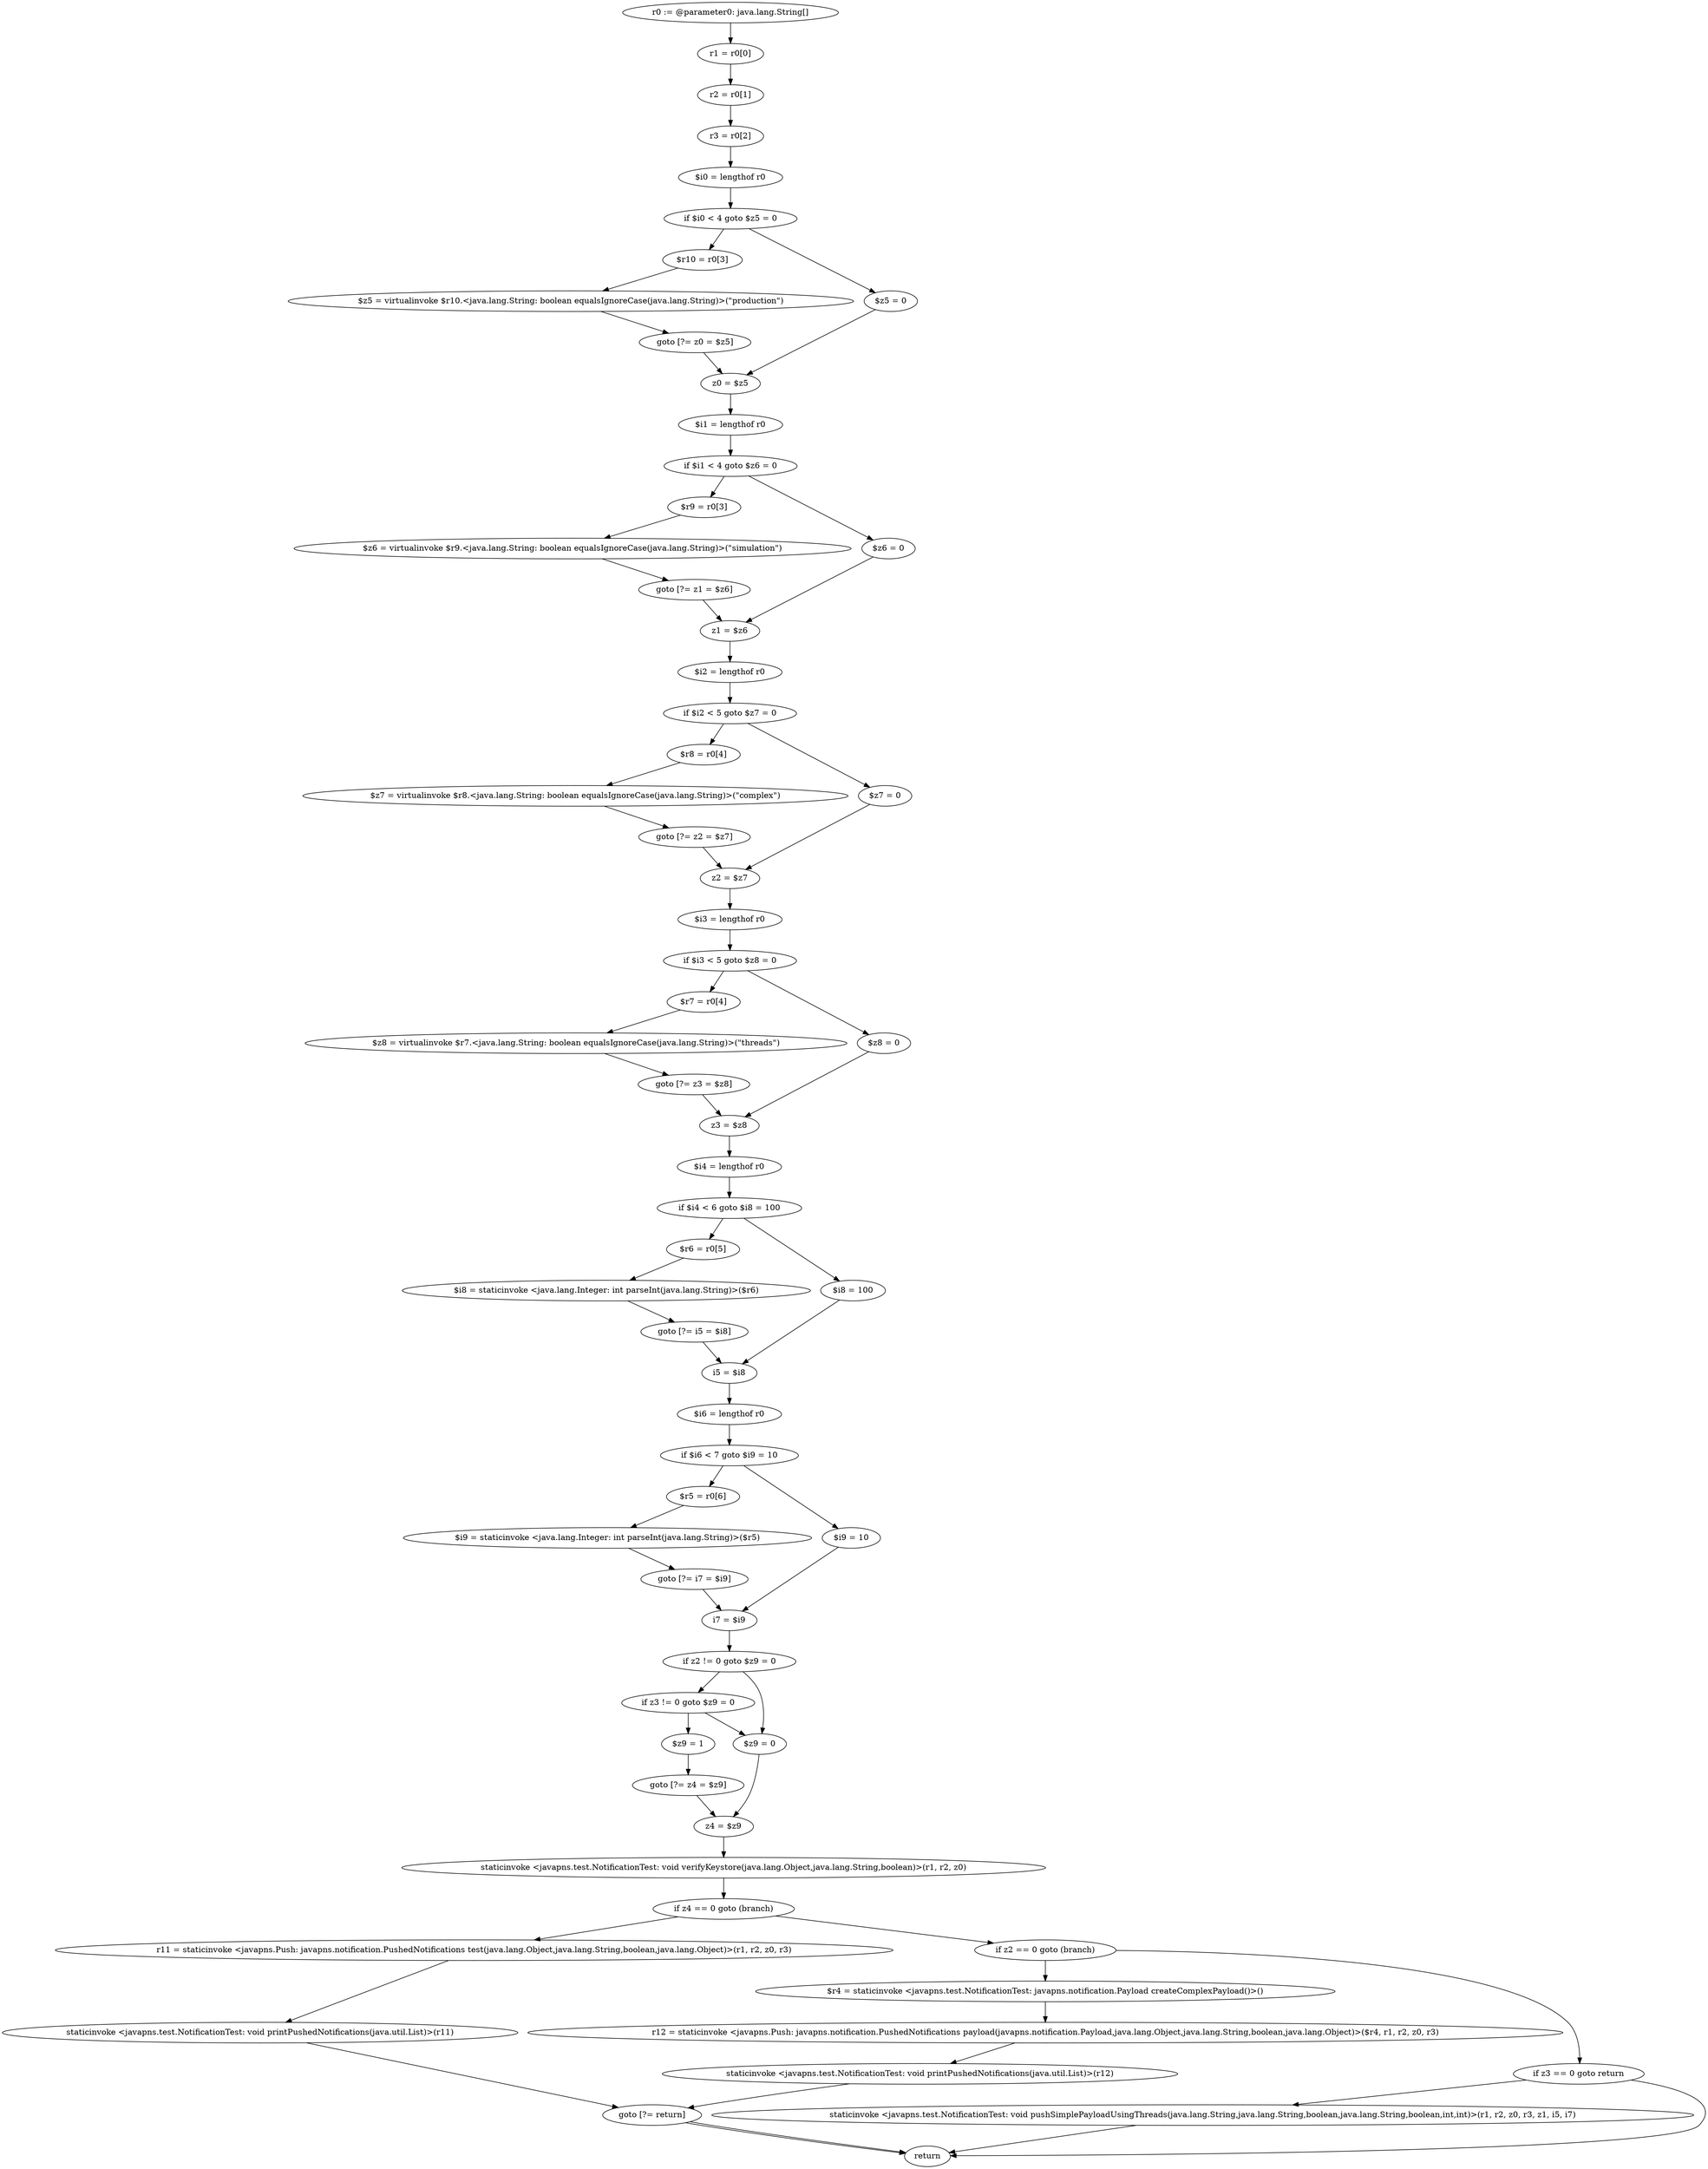 digraph "unitGraph" {
    "r0 := @parameter0: java.lang.String[]"
    "r1 = r0[0]"
    "r2 = r0[1]"
    "r3 = r0[2]"
    "$i0 = lengthof r0"
    "if $i0 < 4 goto $z5 = 0"
    "$r10 = r0[3]"
    "$z5 = virtualinvoke $r10.<java.lang.String: boolean equalsIgnoreCase(java.lang.String)>(\"production\")"
    "goto [?= z0 = $z5]"
    "$z5 = 0"
    "z0 = $z5"
    "$i1 = lengthof r0"
    "if $i1 < 4 goto $z6 = 0"
    "$r9 = r0[3]"
    "$z6 = virtualinvoke $r9.<java.lang.String: boolean equalsIgnoreCase(java.lang.String)>(\"simulation\")"
    "goto [?= z1 = $z6]"
    "$z6 = 0"
    "z1 = $z6"
    "$i2 = lengthof r0"
    "if $i2 < 5 goto $z7 = 0"
    "$r8 = r0[4]"
    "$z7 = virtualinvoke $r8.<java.lang.String: boolean equalsIgnoreCase(java.lang.String)>(\"complex\")"
    "goto [?= z2 = $z7]"
    "$z7 = 0"
    "z2 = $z7"
    "$i3 = lengthof r0"
    "if $i3 < 5 goto $z8 = 0"
    "$r7 = r0[4]"
    "$z8 = virtualinvoke $r7.<java.lang.String: boolean equalsIgnoreCase(java.lang.String)>(\"threads\")"
    "goto [?= z3 = $z8]"
    "$z8 = 0"
    "z3 = $z8"
    "$i4 = lengthof r0"
    "if $i4 < 6 goto $i8 = 100"
    "$r6 = r0[5]"
    "$i8 = staticinvoke <java.lang.Integer: int parseInt(java.lang.String)>($r6)"
    "goto [?= i5 = $i8]"
    "$i8 = 100"
    "i5 = $i8"
    "$i6 = lengthof r0"
    "if $i6 < 7 goto $i9 = 10"
    "$r5 = r0[6]"
    "$i9 = staticinvoke <java.lang.Integer: int parseInt(java.lang.String)>($r5)"
    "goto [?= i7 = $i9]"
    "$i9 = 10"
    "i7 = $i9"
    "if z2 != 0 goto $z9 = 0"
    "if z3 != 0 goto $z9 = 0"
    "$z9 = 1"
    "goto [?= z4 = $z9]"
    "$z9 = 0"
    "z4 = $z9"
    "staticinvoke <javapns.test.NotificationTest: void verifyKeystore(java.lang.Object,java.lang.String,boolean)>(r1, r2, z0)"
    "if z4 == 0 goto (branch)"
    "r11 = staticinvoke <javapns.Push: javapns.notification.PushedNotifications test(java.lang.Object,java.lang.String,boolean,java.lang.Object)>(r1, r2, z0, r3)"
    "staticinvoke <javapns.test.NotificationTest: void printPushedNotifications(java.util.List)>(r11)"
    "goto [?= return]"
    "if z2 == 0 goto (branch)"
    "$r4 = staticinvoke <javapns.test.NotificationTest: javapns.notification.Payload createComplexPayload()>()"
    "r12 = staticinvoke <javapns.Push: javapns.notification.PushedNotifications payload(javapns.notification.Payload,java.lang.Object,java.lang.String,boolean,java.lang.Object)>($r4, r1, r2, z0, r3)"
    "staticinvoke <javapns.test.NotificationTest: void printPushedNotifications(java.util.List)>(r12)"
    "if z3 == 0 goto return"
    "staticinvoke <javapns.test.NotificationTest: void pushSimplePayloadUsingThreads(java.lang.String,java.lang.String,boolean,java.lang.String,boolean,int,int)>(r1, r2, z0, r3, z1, i5, i7)"
    "return"
    "r0 := @parameter0: java.lang.String[]"->"r1 = r0[0]";
    "r1 = r0[0]"->"r2 = r0[1]";
    "r2 = r0[1]"->"r3 = r0[2]";
    "r3 = r0[2]"->"$i0 = lengthof r0";
    "$i0 = lengthof r0"->"if $i0 < 4 goto $z5 = 0";
    "if $i0 < 4 goto $z5 = 0"->"$r10 = r0[3]";
    "if $i0 < 4 goto $z5 = 0"->"$z5 = 0";
    "$r10 = r0[3]"->"$z5 = virtualinvoke $r10.<java.lang.String: boolean equalsIgnoreCase(java.lang.String)>(\"production\")";
    "$z5 = virtualinvoke $r10.<java.lang.String: boolean equalsIgnoreCase(java.lang.String)>(\"production\")"->"goto [?= z0 = $z5]";
    "goto [?= z0 = $z5]"->"z0 = $z5";
    "$z5 = 0"->"z0 = $z5";
    "z0 = $z5"->"$i1 = lengthof r0";
    "$i1 = lengthof r0"->"if $i1 < 4 goto $z6 = 0";
    "if $i1 < 4 goto $z6 = 0"->"$r9 = r0[3]";
    "if $i1 < 4 goto $z6 = 0"->"$z6 = 0";
    "$r9 = r0[3]"->"$z6 = virtualinvoke $r9.<java.lang.String: boolean equalsIgnoreCase(java.lang.String)>(\"simulation\")";
    "$z6 = virtualinvoke $r9.<java.lang.String: boolean equalsIgnoreCase(java.lang.String)>(\"simulation\")"->"goto [?= z1 = $z6]";
    "goto [?= z1 = $z6]"->"z1 = $z6";
    "$z6 = 0"->"z1 = $z6";
    "z1 = $z6"->"$i2 = lengthof r0";
    "$i2 = lengthof r0"->"if $i2 < 5 goto $z7 = 0";
    "if $i2 < 5 goto $z7 = 0"->"$r8 = r0[4]";
    "if $i2 < 5 goto $z7 = 0"->"$z7 = 0";
    "$r8 = r0[4]"->"$z7 = virtualinvoke $r8.<java.lang.String: boolean equalsIgnoreCase(java.lang.String)>(\"complex\")";
    "$z7 = virtualinvoke $r8.<java.lang.String: boolean equalsIgnoreCase(java.lang.String)>(\"complex\")"->"goto [?= z2 = $z7]";
    "goto [?= z2 = $z7]"->"z2 = $z7";
    "$z7 = 0"->"z2 = $z7";
    "z2 = $z7"->"$i3 = lengthof r0";
    "$i3 = lengthof r0"->"if $i3 < 5 goto $z8 = 0";
    "if $i3 < 5 goto $z8 = 0"->"$r7 = r0[4]";
    "if $i3 < 5 goto $z8 = 0"->"$z8 = 0";
    "$r7 = r0[4]"->"$z8 = virtualinvoke $r7.<java.lang.String: boolean equalsIgnoreCase(java.lang.String)>(\"threads\")";
    "$z8 = virtualinvoke $r7.<java.lang.String: boolean equalsIgnoreCase(java.lang.String)>(\"threads\")"->"goto [?= z3 = $z8]";
    "goto [?= z3 = $z8]"->"z3 = $z8";
    "$z8 = 0"->"z3 = $z8";
    "z3 = $z8"->"$i4 = lengthof r0";
    "$i4 = lengthof r0"->"if $i4 < 6 goto $i8 = 100";
    "if $i4 < 6 goto $i8 = 100"->"$r6 = r0[5]";
    "if $i4 < 6 goto $i8 = 100"->"$i8 = 100";
    "$r6 = r0[5]"->"$i8 = staticinvoke <java.lang.Integer: int parseInt(java.lang.String)>($r6)";
    "$i8 = staticinvoke <java.lang.Integer: int parseInt(java.lang.String)>($r6)"->"goto [?= i5 = $i8]";
    "goto [?= i5 = $i8]"->"i5 = $i8";
    "$i8 = 100"->"i5 = $i8";
    "i5 = $i8"->"$i6 = lengthof r0";
    "$i6 = lengthof r0"->"if $i6 < 7 goto $i9 = 10";
    "if $i6 < 7 goto $i9 = 10"->"$r5 = r0[6]";
    "if $i6 < 7 goto $i9 = 10"->"$i9 = 10";
    "$r5 = r0[6]"->"$i9 = staticinvoke <java.lang.Integer: int parseInt(java.lang.String)>($r5)";
    "$i9 = staticinvoke <java.lang.Integer: int parseInt(java.lang.String)>($r5)"->"goto [?= i7 = $i9]";
    "goto [?= i7 = $i9]"->"i7 = $i9";
    "$i9 = 10"->"i7 = $i9";
    "i7 = $i9"->"if z2 != 0 goto $z9 = 0";
    "if z2 != 0 goto $z9 = 0"->"if z3 != 0 goto $z9 = 0";
    "if z2 != 0 goto $z9 = 0"->"$z9 = 0";
    "if z3 != 0 goto $z9 = 0"->"$z9 = 1";
    "if z3 != 0 goto $z9 = 0"->"$z9 = 0";
    "$z9 = 1"->"goto [?= z4 = $z9]";
    "goto [?= z4 = $z9]"->"z4 = $z9";
    "$z9 = 0"->"z4 = $z9";
    "z4 = $z9"->"staticinvoke <javapns.test.NotificationTest: void verifyKeystore(java.lang.Object,java.lang.String,boolean)>(r1, r2, z0)";
    "staticinvoke <javapns.test.NotificationTest: void verifyKeystore(java.lang.Object,java.lang.String,boolean)>(r1, r2, z0)"->"if z4 == 0 goto (branch)";
    "if z4 == 0 goto (branch)"->"r11 = staticinvoke <javapns.Push: javapns.notification.PushedNotifications test(java.lang.Object,java.lang.String,boolean,java.lang.Object)>(r1, r2, z0, r3)";
    "if z4 == 0 goto (branch)"->"if z2 == 0 goto (branch)";
    "r11 = staticinvoke <javapns.Push: javapns.notification.PushedNotifications test(java.lang.Object,java.lang.String,boolean,java.lang.Object)>(r1, r2, z0, r3)"->"staticinvoke <javapns.test.NotificationTest: void printPushedNotifications(java.util.List)>(r11)";
    "staticinvoke <javapns.test.NotificationTest: void printPushedNotifications(java.util.List)>(r11)"->"goto [?= return]";
    "goto [?= return]"->"return";
    "if z2 == 0 goto (branch)"->"$r4 = staticinvoke <javapns.test.NotificationTest: javapns.notification.Payload createComplexPayload()>()";
    "if z2 == 0 goto (branch)"->"if z3 == 0 goto return";
    "$r4 = staticinvoke <javapns.test.NotificationTest: javapns.notification.Payload createComplexPayload()>()"->"r12 = staticinvoke <javapns.Push: javapns.notification.PushedNotifications payload(javapns.notification.Payload,java.lang.Object,java.lang.String,boolean,java.lang.Object)>($r4, r1, r2, z0, r3)";
    "r12 = staticinvoke <javapns.Push: javapns.notification.PushedNotifications payload(javapns.notification.Payload,java.lang.Object,java.lang.String,boolean,java.lang.Object)>($r4, r1, r2, z0, r3)"->"staticinvoke <javapns.test.NotificationTest: void printPushedNotifications(java.util.List)>(r12)";
    "staticinvoke <javapns.test.NotificationTest: void printPushedNotifications(java.util.List)>(r12)"->"goto [?= return]";
    "goto [?= return]"->"return";
    "if z3 == 0 goto return"->"staticinvoke <javapns.test.NotificationTest: void pushSimplePayloadUsingThreads(java.lang.String,java.lang.String,boolean,java.lang.String,boolean,int,int)>(r1, r2, z0, r3, z1, i5, i7)";
    "if z3 == 0 goto return"->"return";
    "staticinvoke <javapns.test.NotificationTest: void pushSimplePayloadUsingThreads(java.lang.String,java.lang.String,boolean,java.lang.String,boolean,int,int)>(r1, r2, z0, r3, z1, i5, i7)"->"return";
}
